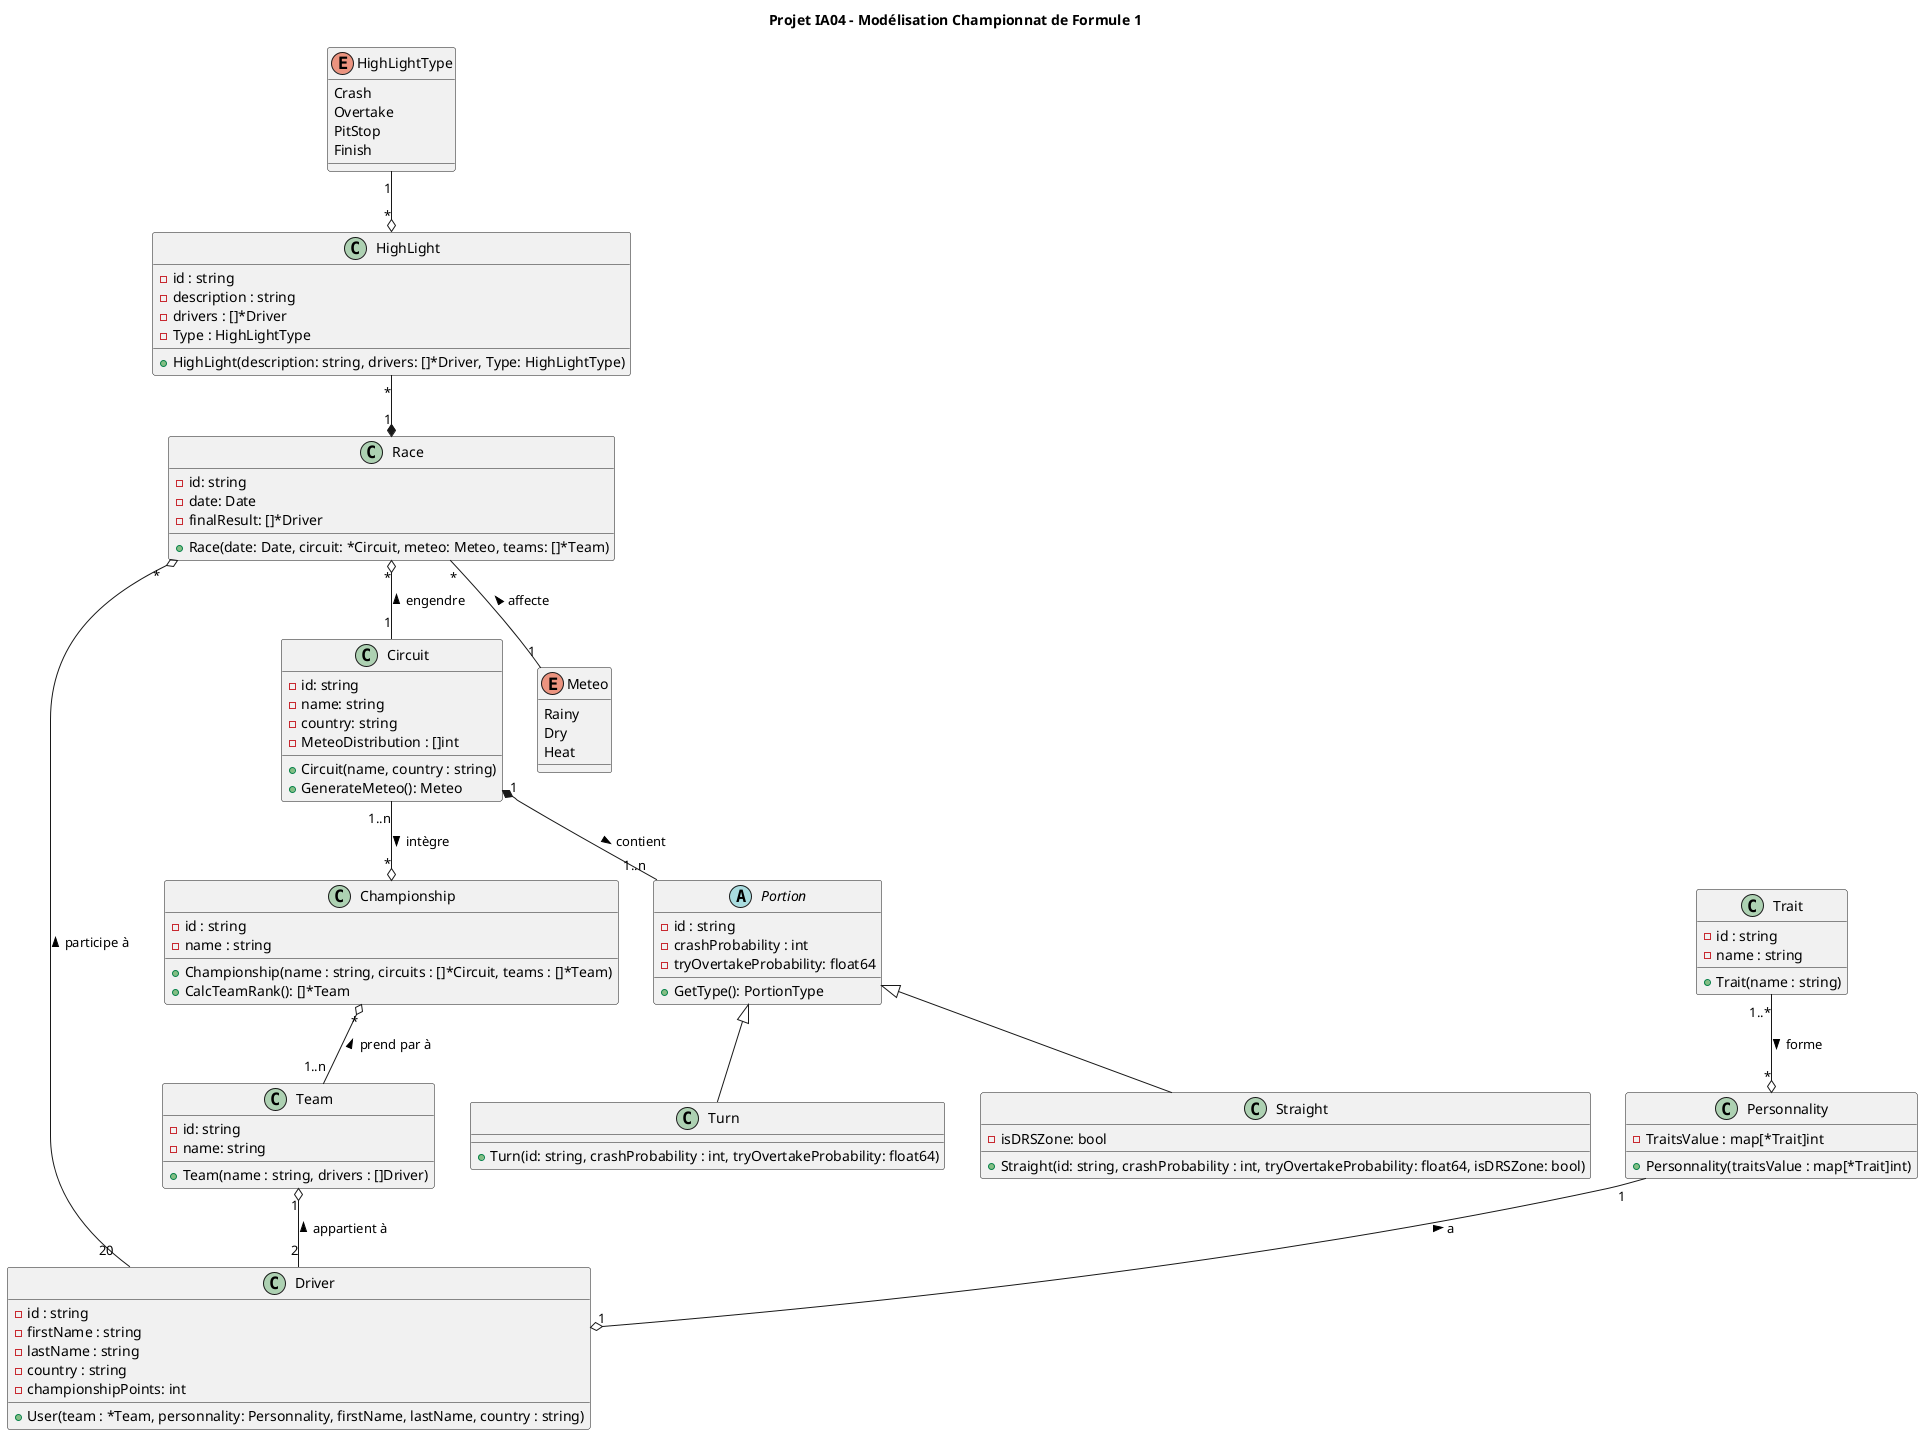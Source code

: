 @startuml IA04 - Modélisation Championnat de Formule 1


title Projet IA04 - Modélisation Championnat de Formule 1


class Driver {
  - id : string
  - firstName : string
  - lastName : string
  - country : string
  - championshipPoints: int

  + User(team : *Team, personnality: Personnality, firstName, lastName, country : string)
  
  }
  
class Team {
  - id: string
  - name: string

  + Team(name : string, drivers : []Driver)

}

class Circuit {
  - id: string
  - name: string
  - country: string
  - MeteoDistribution : []int

  + Circuit(name, country : string)
  + GenerateMeteo(): Meteo
}

class Championship{
  - id : string
  - name : string

  + Championship(name : string, circuits : []*Circuit, teams : []*Team)
  + CalcTeamRank(): []*Team
}

class HighLight{
  - id : string
  - description : string
  - drivers : []*Driver
  - Type : HighLightType

  + HighLight(description: string, drivers: []*Driver, Type: HighLightType)
}

enum HighLightType{
  Crash
  Overtake
  PitStop
  Finish
}

enum Meteo{
  Rainy
  Dry
  Heat
}

class Personnality{
  - TraitsValue : map[*Trait]int

  + Personnality(traitsValue : map[*Trait]int)
}

class Trait{
  - id : string
  - name : string

  + Trait(name : string)
}

abstract class Portion{
  - id : string
  - crashProbability : int
  - tryOvertakeProbability: float64

  + GetType(): PortionType
}


class Turn{

  + Turn(id: string, crashProbability : int, tryOvertakeProbability: float64)
}

class Straight{
  - isDRSZone: bool

  + Straight(id: string, crashProbability : int, tryOvertakeProbability: float64, isDRSZone: bool)
}

class Race{
  - id: string
  - date: Date 
  - finalResult: []*Driver

  + Race(date: Date, circuit: *Circuit, meteo: Meteo, teams: []*Team)
}

HighLightType "1" --o "*" HighLight
HighLight "*" --* "1" Race
Race "*" o-- "20" Driver : participe à <
Race "*" o-- "1" Circuit : engendre <
Race "*" -- "1" Meteo : affecte <
Circuit "1..n" --o "*" Championship : intègre >
Circuit "1" *-- "1..n" Portion : contient >
Portion  <|--  Turn
Portion  <|--  Straight
Championship "*" o-- "1..n" Team : prend par à <
Team "1" o-- "2" Driver : appartient à <
Personnality "1" --o "1" Driver : a <
Trait "1..*" --o "*" Personnality : forme >


@enduml
